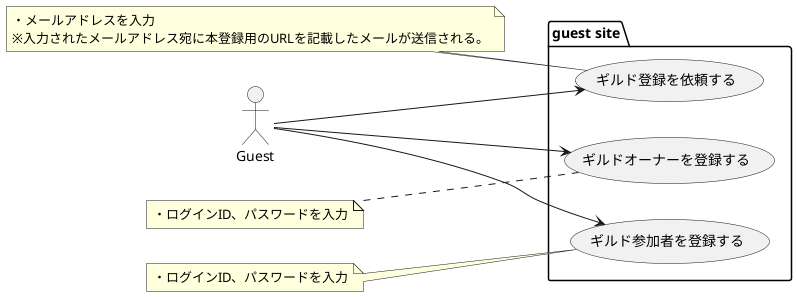 @startuml

left to right direction

actor Guest as g

package "guest site" {
    usecase "ギルド登録を依頼する" as requestCreateGuildByGuest
    usecase "ギルドオーナーを登録する" as createOwnerByGuest
    usecase "ギルド参加者を登録する" as createParticipantByGuest
}

g --> requestCreateGuildByGuest
g --> createOwnerByGuest
g --> createParticipantByGuest

note left of requestCreateGuildByGuest
・メールアドレスを入力
※入力されたメールアドレス宛に本登録用のURLを記載したメールが送信される。
end note

note left of createOwnerByGuest
・ログインID、パスワードを入力
end note

note left of createParticipantByGuest
・ログインID、パスワードを入力
end note

@enduml
